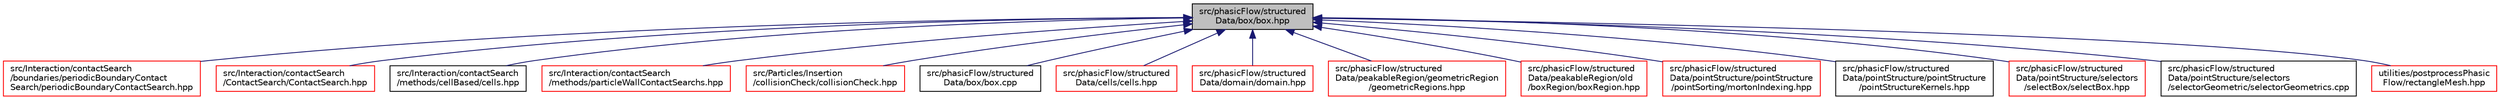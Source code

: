 digraph "src/phasicFlow/structuredData/box/box.hpp"
{
 // LATEX_PDF_SIZE
  edge [fontname="Helvetica",fontsize="10",labelfontname="Helvetica",labelfontsize="10"];
  node [fontname="Helvetica",fontsize="10",shape=record];
  Node1 [label="src/phasicFlow/structured\lData/box/box.hpp",height=0.2,width=0.4,color="black", fillcolor="grey75", style="filled", fontcolor="black",tooltip=" "];
  Node1 -> Node2 [dir="back",color="midnightblue",fontsize="10",style="solid",fontname="Helvetica"];
  Node2 [label="src/Interaction/contactSearch\l/boundaries/periodicBoundaryContact\lSearch/periodicBoundaryContactSearch.hpp",height=0.2,width=0.4,color="red", fillcolor="white", style="filled",URL="$periodicBoundaryContactSearch_8hpp.html",tooltip=" "];
  Node1 -> Node4 [dir="back",color="midnightblue",fontsize="10",style="solid",fontname="Helvetica"];
  Node4 [label="src/Interaction/contactSearch\l/ContactSearch/ContactSearch.hpp",height=0.2,width=0.4,color="red", fillcolor="white", style="filled",URL="$ContactSearch_8hpp.html",tooltip=" "];
  Node1 -> Node6 [dir="back",color="midnightblue",fontsize="10",style="solid",fontname="Helvetica"];
  Node6 [label="src/Interaction/contactSearch\l/methods/cellBased/cells.hpp",height=0.2,width=0.4,color="black", fillcolor="white", style="filled",URL="$Interaction_2contactSearch_2methods_2cellBased_2cells_8hpp.html",tooltip=" "];
  Node1 -> Node7 [dir="back",color="midnightblue",fontsize="10",style="solid",fontname="Helvetica"];
  Node7 [label="src/Interaction/contactSearch\l/methods/particleWallContactSearchs.hpp",height=0.2,width=0.4,color="red", fillcolor="white", style="filled",URL="$particleWallContactSearchs_8hpp.html",tooltip=" "];
  Node1 -> Node10 [dir="back",color="midnightblue",fontsize="10",style="solid",fontname="Helvetica"];
  Node10 [label="src/Particles/Insertion\l/collisionCheck/collisionCheck.hpp",height=0.2,width=0.4,color="red", fillcolor="white", style="filled",URL="$collisionCheck_8hpp.html",tooltip=" "];
  Node1 -> Node19 [dir="back",color="midnightblue",fontsize="10",style="solid",fontname="Helvetica"];
  Node19 [label="src/phasicFlow/structured\lData/box/box.cpp",height=0.2,width=0.4,color="black", fillcolor="white", style="filled",URL="$box_8cpp.html",tooltip=" "];
  Node1 -> Node20 [dir="back",color="midnightblue",fontsize="10",style="solid",fontname="Helvetica"];
  Node20 [label="src/phasicFlow/structured\lData/cells/cells.hpp",height=0.2,width=0.4,color="red", fillcolor="white", style="filled",URL="$phasicFlow_2structuredData_2cells_2cells_8hpp.html",tooltip=" "];
  Node1 -> Node38 [dir="back",color="midnightblue",fontsize="10",style="solid",fontname="Helvetica"];
  Node38 [label="src/phasicFlow/structured\lData/domain/domain.hpp",height=0.2,width=0.4,color="red", fillcolor="white", style="filled",URL="$domain_8hpp.html",tooltip=" "];
  Node1 -> Node180 [dir="back",color="midnightblue",fontsize="10",style="solid",fontname="Helvetica"];
  Node180 [label="src/phasicFlow/structured\lData/peakableRegion/geometricRegion\l/geometricRegions.hpp",height=0.2,width=0.4,color="red", fillcolor="white", style="filled",URL="$geometricRegions_8hpp.html",tooltip=" "];
  Node1 -> Node183 [dir="back",color="midnightblue",fontsize="10",style="solid",fontname="Helvetica"];
  Node183 [label="src/phasicFlow/structured\lData/peakableRegion/old\l/boxRegion/boxRegion.hpp",height=0.2,width=0.4,color="red", fillcolor="white", style="filled",URL="$boxRegion_8hpp.html",tooltip=" "];
  Node1 -> Node175 [dir="back",color="midnightblue",fontsize="10",style="solid",fontname="Helvetica"];
  Node175 [label="src/phasicFlow/structured\lData/pointStructure/pointStructure\l/pointSorting/mortonIndexing.hpp",height=0.2,width=0.4,color="red", fillcolor="white", style="filled",URL="$mortonIndexing_8hpp.html",tooltip=" "];
  Node1 -> Node143 [dir="back",color="midnightblue",fontsize="10",style="solid",fontname="Helvetica"];
  Node143 [label="src/phasicFlow/structured\lData/pointStructure/pointStructure\l/pointStructureKernels.hpp",height=0.2,width=0.4,color="black", fillcolor="white", style="filled",URL="$pointStructureKernels_8hpp.html",tooltip=" "];
  Node1 -> Node145 [dir="back",color="midnightblue",fontsize="10",style="solid",fontname="Helvetica"];
  Node145 [label="src/phasicFlow/structured\lData/pointStructure/selectors\l/selectBox/selectBox.hpp",height=0.2,width=0.4,color="red", fillcolor="white", style="filled",URL="$selectBox_8hpp.html",tooltip=" "];
  Node1 -> Node148 [dir="back",color="midnightblue",fontsize="10",style="solid",fontname="Helvetica"];
  Node148 [label="src/phasicFlow/structured\lData/pointStructure/selectors\l/selectorGeometric/selectorGeometrics.cpp",height=0.2,width=0.4,color="black", fillcolor="white", style="filled",URL="$selectorGeometrics_8cpp.html",tooltip=" "];
  Node1 -> Node185 [dir="back",color="midnightblue",fontsize="10",style="solid",fontname="Helvetica"];
  Node185 [label="utilities/postprocessPhasic\lFlow/rectangleMesh.hpp",height=0.2,width=0.4,color="red", fillcolor="white", style="filled",URL="$rectangleMesh_8hpp.html",tooltip=" "];
}
